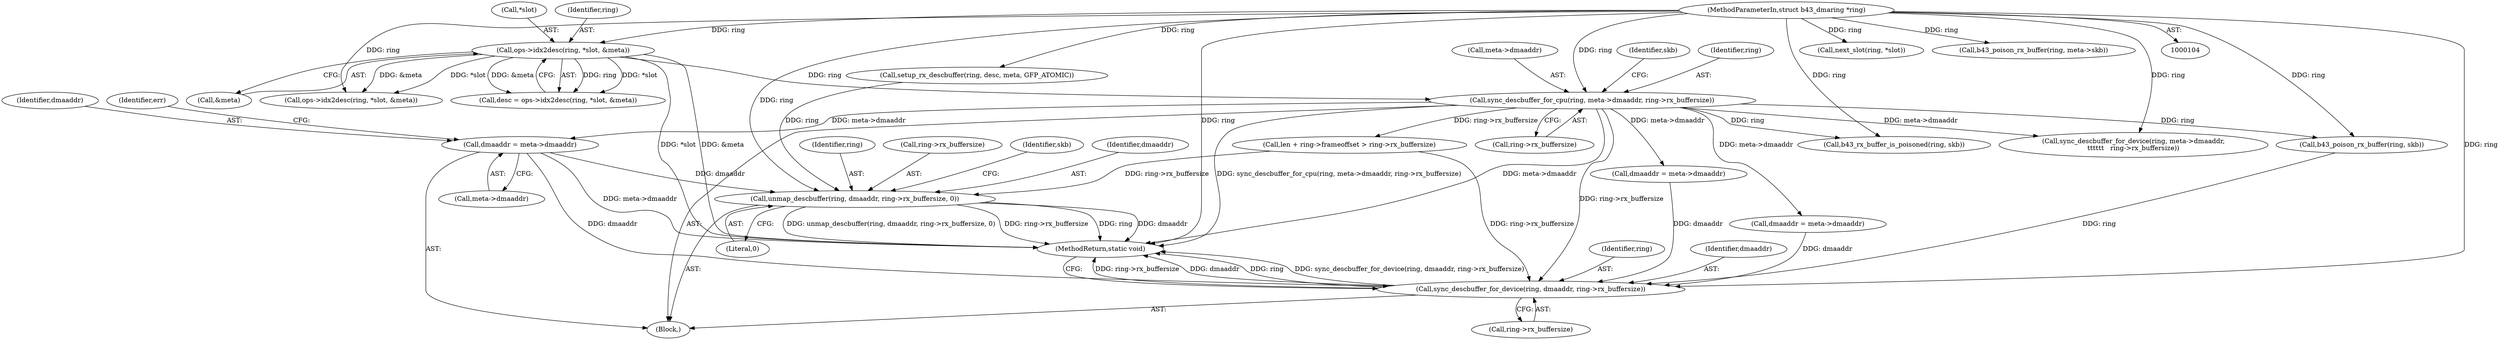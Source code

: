 digraph "0_linux_c85ce65ecac078ab1a1835c87c4a6319cf74660a@pointer" {
"1000290" [label="(Call,dmaaddr = meta->dmaaddr)"];
"1000129" [label="(Call,sync_descbuffer_for_cpu(ring, meta->dmaaddr, ring->rx_buffersize))"];
"1000123" [label="(Call,ops->idx2desc(ring, *slot, &meta))"];
"1000105" [label="(MethodParameterIn,struct b43_dmaring *ring)"];
"1000314" [label="(Call,unmap_descbuffer(ring, dmaaddr, ring->rx_buffersize, 0))"];
"1000345" [label="(Call,sync_descbuffer_for_device(ring, dmaaddr, ring->rx_buffersize))"];
"1000138" [label="(Identifier,skb)"];
"1000129" [label="(Call,sync_descbuffer_for_cpu(ring, meta->dmaaddr, ring->rx_buffersize))"];
"1000197" [label="(Call,b43_rx_buffer_is_poisoned(ring, skb))"];
"1000261" [label="(Call,next_slot(ring, *slot))"];
"1000245" [label="(Call,b43_poison_rx_buffer(ring, meta->skb))"];
"1000250" [label="(Call,sync_descbuffer_for_device(ring, meta->dmaaddr,\n\t\t\t\t\t\t   ring->rx_buffersize))"];
"1000127" [label="(Call,&meta)"];
"1000320" [label="(Literal,0)"];
"1000315" [label="(Identifier,ring)"];
"1000317" [label="(Call,ring->rx_buffersize)"];
"1000130" [label="(Identifier,ring)"];
"1000189" [label="(Call,dmaaddr = meta->dmaaddr)"];
"1000297" [label="(Call,setup_rx_descbuffer(ring, desc, meta, GFP_ATOMIC))"];
"1000216" [label="(Call,len + ring->frameoffset > ring->rx_buffersize)"];
"1000107" [label="(Block,)"];
"1000125" [label="(Call,*slot)"];
"1000296" [label="(Identifier,err)"];
"1000291" [label="(Identifier,dmaaddr)"];
"1000292" [label="(Call,meta->dmaaddr)"];
"1000314" [label="(Call,unmap_descbuffer(ring, dmaaddr, ring->rx_buffersize, 0))"];
"1000348" [label="(Call,ring->rx_buffersize)"];
"1000290" [label="(Call,dmaaddr = meta->dmaaddr)"];
"1000345" [label="(Call,sync_descbuffer_for_device(ring, dmaaddr, ring->rx_buffersize))"];
"1000134" [label="(Call,ring->rx_buffersize)"];
"1000131" [label="(Call,meta->dmaaddr)"];
"1000322" [label="(Identifier,skb)"];
"1000239" [label="(Call,ops->idx2desc(ring, *slot, &meta))"];
"1000123" [label="(Call,ops->idx2desc(ring, *slot, &meta))"];
"1000121" [label="(Call,desc = ops->idx2desc(ring, *slot, &meta))"];
"1000346" [label="(Identifier,ring)"];
"1000208" [label="(Call,dmaaddr = meta->dmaaddr)"];
"1000347" [label="(Identifier,dmaaddr)"];
"1000105" [label="(MethodParameterIn,struct b43_dmaring *ring)"];
"1000316" [label="(Identifier,dmaaddr)"];
"1000351" [label="(MethodReturn,static void)"];
"1000342" [label="(Call,b43_poison_rx_buffer(ring, skb))"];
"1000124" [label="(Identifier,ring)"];
"1000290" -> "1000107"  [label="AST: "];
"1000290" -> "1000292"  [label="CFG: "];
"1000291" -> "1000290"  [label="AST: "];
"1000292" -> "1000290"  [label="AST: "];
"1000296" -> "1000290"  [label="CFG: "];
"1000290" -> "1000351"  [label="DDG: meta->dmaaddr"];
"1000129" -> "1000290"  [label="DDG: meta->dmaaddr"];
"1000290" -> "1000314"  [label="DDG: dmaaddr"];
"1000290" -> "1000345"  [label="DDG: dmaaddr"];
"1000129" -> "1000107"  [label="AST: "];
"1000129" -> "1000134"  [label="CFG: "];
"1000130" -> "1000129"  [label="AST: "];
"1000131" -> "1000129"  [label="AST: "];
"1000134" -> "1000129"  [label="AST: "];
"1000138" -> "1000129"  [label="CFG: "];
"1000129" -> "1000351"  [label="DDG: sync_descbuffer_for_cpu(ring, meta->dmaaddr, ring->rx_buffersize)"];
"1000129" -> "1000351"  [label="DDG: meta->dmaaddr"];
"1000123" -> "1000129"  [label="DDG: ring"];
"1000105" -> "1000129"  [label="DDG: ring"];
"1000129" -> "1000189"  [label="DDG: meta->dmaaddr"];
"1000129" -> "1000197"  [label="DDG: ring"];
"1000129" -> "1000208"  [label="DDG: meta->dmaaddr"];
"1000129" -> "1000216"  [label="DDG: ring->rx_buffersize"];
"1000129" -> "1000250"  [label="DDG: meta->dmaaddr"];
"1000129" -> "1000342"  [label="DDG: ring"];
"1000129" -> "1000345"  [label="DDG: ring->rx_buffersize"];
"1000123" -> "1000121"  [label="AST: "];
"1000123" -> "1000127"  [label="CFG: "];
"1000124" -> "1000123"  [label="AST: "];
"1000125" -> "1000123"  [label="AST: "];
"1000127" -> "1000123"  [label="AST: "];
"1000121" -> "1000123"  [label="CFG: "];
"1000123" -> "1000351"  [label="DDG: &meta"];
"1000123" -> "1000351"  [label="DDG: *slot"];
"1000123" -> "1000121"  [label="DDG: ring"];
"1000123" -> "1000121"  [label="DDG: *slot"];
"1000123" -> "1000121"  [label="DDG: &meta"];
"1000105" -> "1000123"  [label="DDG: ring"];
"1000123" -> "1000239"  [label="DDG: *slot"];
"1000123" -> "1000239"  [label="DDG: &meta"];
"1000105" -> "1000104"  [label="AST: "];
"1000105" -> "1000351"  [label="DDG: ring"];
"1000105" -> "1000197"  [label="DDG: ring"];
"1000105" -> "1000239"  [label="DDG: ring"];
"1000105" -> "1000245"  [label="DDG: ring"];
"1000105" -> "1000250"  [label="DDG: ring"];
"1000105" -> "1000261"  [label="DDG: ring"];
"1000105" -> "1000297"  [label="DDG: ring"];
"1000105" -> "1000314"  [label="DDG: ring"];
"1000105" -> "1000342"  [label="DDG: ring"];
"1000105" -> "1000345"  [label="DDG: ring"];
"1000314" -> "1000107"  [label="AST: "];
"1000314" -> "1000320"  [label="CFG: "];
"1000315" -> "1000314"  [label="AST: "];
"1000316" -> "1000314"  [label="AST: "];
"1000317" -> "1000314"  [label="AST: "];
"1000320" -> "1000314"  [label="AST: "];
"1000322" -> "1000314"  [label="CFG: "];
"1000314" -> "1000351"  [label="DDG: ring"];
"1000314" -> "1000351"  [label="DDG: dmaaddr"];
"1000314" -> "1000351"  [label="DDG: unmap_descbuffer(ring, dmaaddr, ring->rx_buffersize, 0)"];
"1000314" -> "1000351"  [label="DDG: ring->rx_buffersize"];
"1000297" -> "1000314"  [label="DDG: ring"];
"1000216" -> "1000314"  [label="DDG: ring->rx_buffersize"];
"1000345" -> "1000107"  [label="AST: "];
"1000345" -> "1000348"  [label="CFG: "];
"1000346" -> "1000345"  [label="AST: "];
"1000347" -> "1000345"  [label="AST: "];
"1000348" -> "1000345"  [label="AST: "];
"1000351" -> "1000345"  [label="CFG: "];
"1000345" -> "1000351"  [label="DDG: ring->rx_buffersize"];
"1000345" -> "1000351"  [label="DDG: dmaaddr"];
"1000345" -> "1000351"  [label="DDG: ring"];
"1000345" -> "1000351"  [label="DDG: sync_descbuffer_for_device(ring, dmaaddr, ring->rx_buffersize)"];
"1000342" -> "1000345"  [label="DDG: ring"];
"1000208" -> "1000345"  [label="DDG: dmaaddr"];
"1000189" -> "1000345"  [label="DDG: dmaaddr"];
"1000216" -> "1000345"  [label="DDG: ring->rx_buffersize"];
}
